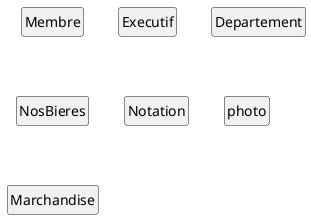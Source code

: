 @startuml MLD-DataBase
skinparam style strictuml
skinparam packageStyle rect
skinparam defaultfontname xkcd Script
hide empty members

entity Membre{
}
entity Executif{
}
entity Departement{
}
entity NosBieres{
}

entity Notation{
}

entity photo{
}

entity Marchandise{
}





@enduml